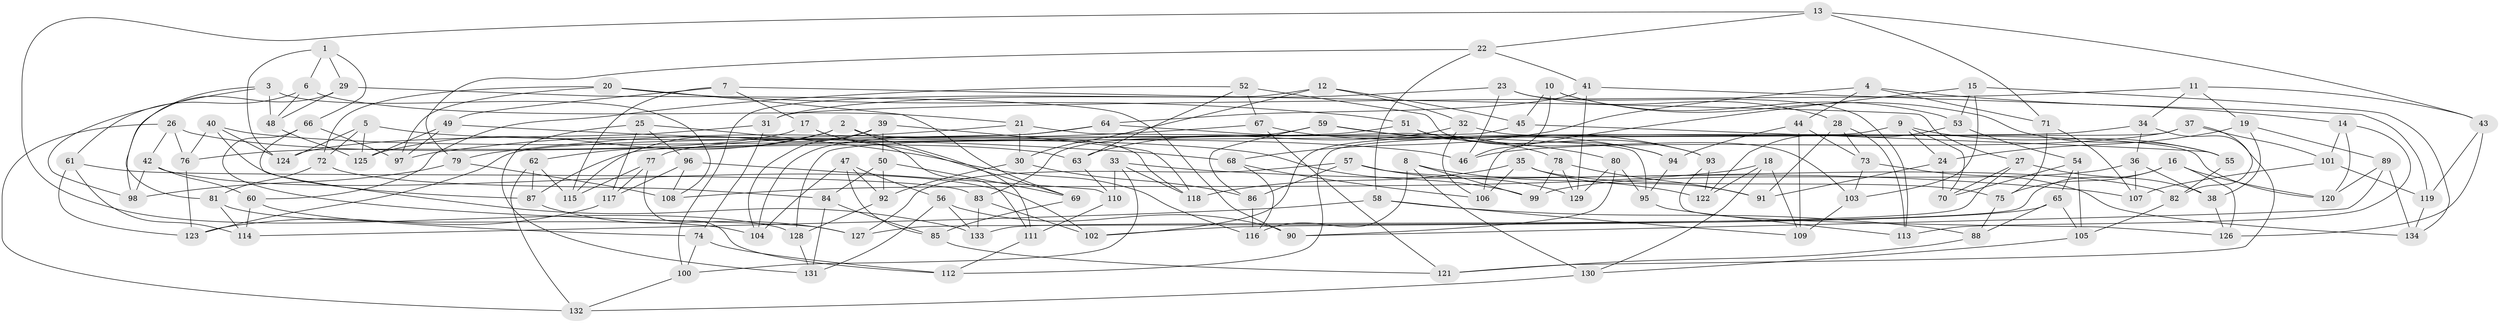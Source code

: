 // coarse degree distribution, {11: 0.0425531914893617, 4: 0.851063829787234, 12: 0.031914893617021274, 5: 0.010638297872340425, 9: 0.02127659574468085, 10: 0.010638297872340425, 3: 0.031914893617021274}
// Generated by graph-tools (version 1.1) at 2025/54/03/04/25 22:54:06]
// undirected, 134 vertices, 268 edges
graph export_dot {
  node [color=gray90,style=filled];
  1;
  2;
  3;
  4;
  5;
  6;
  7;
  8;
  9;
  10;
  11;
  12;
  13;
  14;
  15;
  16;
  17;
  18;
  19;
  20;
  21;
  22;
  23;
  24;
  25;
  26;
  27;
  28;
  29;
  30;
  31;
  32;
  33;
  34;
  35;
  36;
  37;
  38;
  39;
  40;
  41;
  42;
  43;
  44;
  45;
  46;
  47;
  48;
  49;
  50;
  51;
  52;
  53;
  54;
  55;
  56;
  57;
  58;
  59;
  60;
  61;
  62;
  63;
  64;
  65;
  66;
  67;
  68;
  69;
  70;
  71;
  72;
  73;
  74;
  75;
  76;
  77;
  78;
  79;
  80;
  81;
  82;
  83;
  84;
  85;
  86;
  87;
  88;
  89;
  90;
  91;
  92;
  93;
  94;
  95;
  96;
  97;
  98;
  99;
  100;
  101;
  102;
  103;
  104;
  105;
  106;
  107;
  108;
  109;
  110;
  111;
  112;
  113;
  114;
  115;
  116;
  117;
  118;
  119;
  120;
  121;
  122;
  123;
  124;
  125;
  126;
  127;
  128;
  129;
  130;
  131;
  132;
  133;
  134;
  1 -- 124;
  1 -- 66;
  1 -- 29;
  1 -- 6;
  2 -- 111;
  2 -- 62;
  2 -- 125;
  2 -- 118;
  3 -- 98;
  3 -- 81;
  3 -- 108;
  3 -- 48;
  4 -- 71;
  4 -- 68;
  4 -- 44;
  4 -- 14;
  5 -- 72;
  5 -- 125;
  5 -- 124;
  5 -- 99;
  6 -- 61;
  6 -- 48;
  6 -- 21;
  7 -- 17;
  7 -- 49;
  7 -- 115;
  7 -- 27;
  8 -- 130;
  8 -- 116;
  8 -- 122;
  8 -- 99;
  9 -- 102;
  9 -- 70;
  9 -- 55;
  9 -- 24;
  10 -- 46;
  10 -- 55;
  10 -- 53;
  10 -- 45;
  11 -- 34;
  11 -- 19;
  11 -- 43;
  11 -- 31;
  12 -- 32;
  12 -- 100;
  12 -- 30;
  12 -- 45;
  13 -- 22;
  13 -- 71;
  13 -- 43;
  13 -- 128;
  14 -- 101;
  14 -- 120;
  14 -- 113;
  15 -- 53;
  15 -- 134;
  15 -- 106;
  15 -- 103;
  16 -- 75;
  16 -- 126;
  16 -- 120;
  16 -- 133;
  17 -- 76;
  17 -- 111;
  17 -- 69;
  18 -- 122;
  18 -- 130;
  18 -- 108;
  18 -- 109;
  19 -- 38;
  19 -- 89;
  19 -- 24;
  20 -- 69;
  20 -- 97;
  20 -- 51;
  20 -- 72;
  21 -- 30;
  21 -- 95;
  21 -- 97;
  22 -- 58;
  22 -- 41;
  22 -- 79;
  23 -- 113;
  23 -- 28;
  23 -- 31;
  23 -- 46;
  24 -- 91;
  24 -- 70;
  25 -- 96;
  25 -- 131;
  25 -- 116;
  25 -- 117;
  26 -- 42;
  26 -- 132;
  26 -- 63;
  26 -- 76;
  27 -- 70;
  27 -- 127;
  27 -- 38;
  28 -- 73;
  28 -- 113;
  28 -- 91;
  29 -- 90;
  29 -- 98;
  29 -- 48;
  30 -- 86;
  30 -- 92;
  31 -- 74;
  31 -- 124;
  32 -- 63;
  32 -- 106;
  32 -- 120;
  33 -- 107;
  33 -- 100;
  33 -- 118;
  33 -- 110;
  34 -- 36;
  34 -- 87;
  34 -- 121;
  35 -- 118;
  35 -- 91;
  35 -- 75;
  35 -- 106;
  36 -- 38;
  36 -- 99;
  36 -- 107;
  37 -- 46;
  37 -- 82;
  37 -- 112;
  37 -- 101;
  38 -- 126;
  39 -- 104;
  39 -- 118;
  39 -- 115;
  39 -- 50;
  40 -- 124;
  40 -- 87;
  40 -- 46;
  40 -- 76;
  41 -- 64;
  41 -- 129;
  41 -- 119;
  42 -- 60;
  42 -- 102;
  42 -- 98;
  43 -- 126;
  43 -- 119;
  44 -- 109;
  44 -- 94;
  44 -- 73;
  45 -- 128;
  45 -- 55;
  47 -- 85;
  47 -- 56;
  47 -- 92;
  47 -- 104;
  48 -- 125;
  49 -- 68;
  49 -- 125;
  49 -- 97;
  50 -- 84;
  50 -- 92;
  50 -- 69;
  51 -- 123;
  51 -- 93;
  51 -- 94;
  52 -- 63;
  52 -- 67;
  52 -- 60;
  52 -- 103;
  53 -- 54;
  53 -- 122;
  54 -- 105;
  54 -- 65;
  54 -- 70;
  55 -- 82;
  56 -- 90;
  56 -- 131;
  56 -- 133;
  57 -- 129;
  57 -- 86;
  57 -- 127;
  57 -- 82;
  58 -- 88;
  58 -- 114;
  58 -- 109;
  59 -- 93;
  59 -- 83;
  59 -- 80;
  59 -- 86;
  60 -- 74;
  60 -- 114;
  61 -- 114;
  61 -- 123;
  61 -- 83;
  62 -- 87;
  62 -- 115;
  62 -- 132;
  63 -- 110;
  64 -- 78;
  64 -- 104;
  64 -- 77;
  65 -- 105;
  65 -- 102;
  65 -- 88;
  66 -- 127;
  66 -- 133;
  66 -- 97;
  67 -- 79;
  67 -- 94;
  67 -- 121;
  68 -- 106;
  68 -- 116;
  69 -- 85;
  71 -- 107;
  71 -- 75;
  72 -- 84;
  72 -- 81;
  73 -- 134;
  73 -- 103;
  74 -- 112;
  74 -- 100;
  75 -- 88;
  76 -- 123;
  77 -- 117;
  77 -- 115;
  77 -- 112;
  78 -- 91;
  78 -- 129;
  78 -- 99;
  79 -- 108;
  79 -- 98;
  80 -- 95;
  80 -- 129;
  80 -- 90;
  81 -- 104;
  81 -- 114;
  82 -- 105;
  83 -- 133;
  83 -- 102;
  84 -- 85;
  84 -- 131;
  85 -- 121;
  86 -- 116;
  87 -- 127;
  88 -- 121;
  89 -- 90;
  89 -- 134;
  89 -- 120;
  92 -- 128;
  93 -- 126;
  93 -- 122;
  94 -- 95;
  95 -- 113;
  96 -- 117;
  96 -- 110;
  96 -- 108;
  100 -- 132;
  101 -- 119;
  101 -- 107;
  103 -- 109;
  105 -- 130;
  110 -- 111;
  111 -- 112;
  117 -- 123;
  119 -- 134;
  128 -- 131;
  130 -- 132;
}
